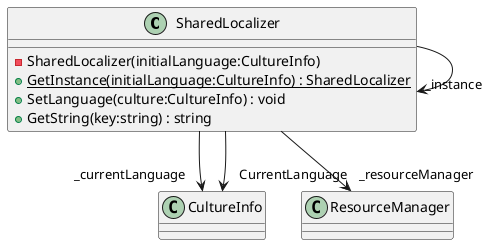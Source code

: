 @startuml
class SharedLocalizer {
    - SharedLocalizer(initialLanguage:CultureInfo)
    + {static} GetInstance(initialLanguage:CultureInfo) : SharedLocalizer
    + SetLanguage(culture:CultureInfo) : void
    + GetString(key:string) : string
}
SharedLocalizer --> "_instance" SharedLocalizer
SharedLocalizer --> "_currentLanguage" CultureInfo
SharedLocalizer --> "_resourceManager" ResourceManager
SharedLocalizer --> "CurrentLanguage" CultureInfo
@enduml
